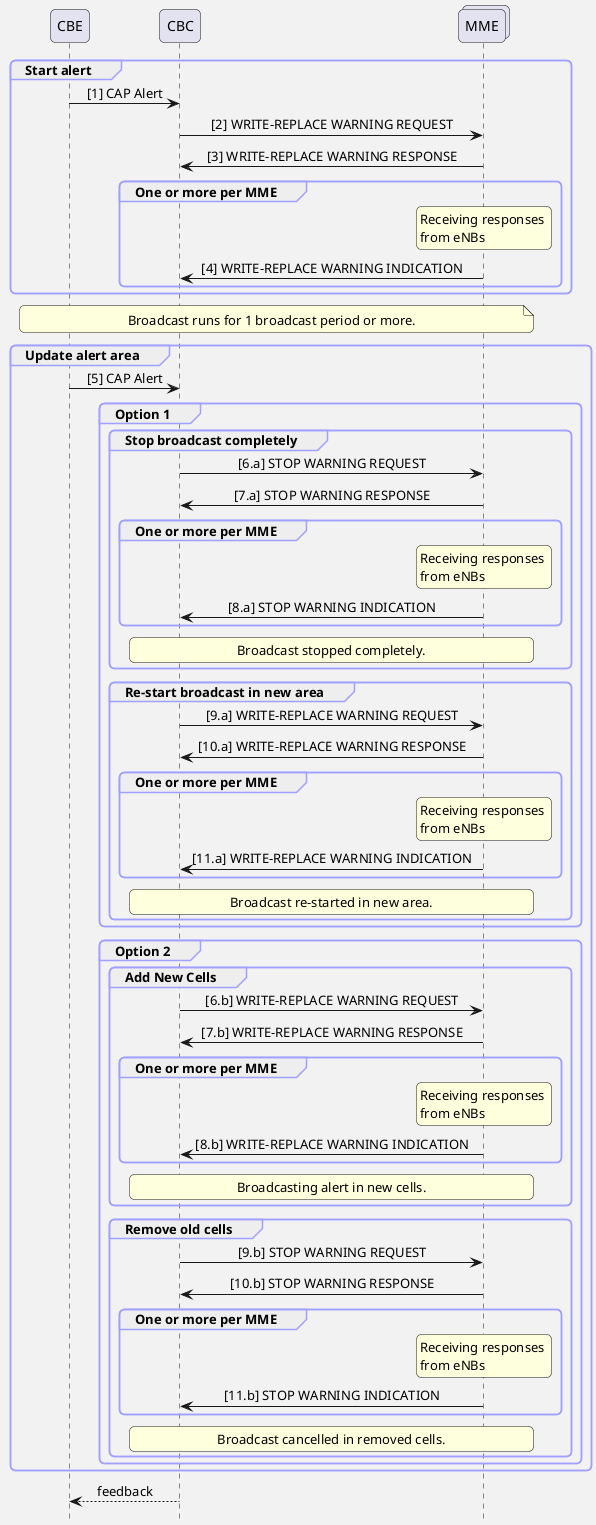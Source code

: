 @startuml
hide footbox
skinparam Shadowing false
skinparam BackgroundColor #f2f2f2
skinparam SequenceGroupBodyBackgroundColor transparent
skinparam roundcorner 10
skinparam ParticipantPadding 30
skinparam BoxPadding 10
skinparam SequenceGroupBorderColor #a0a0ff
skinparam SequenceMessageAlign center

participant CBE as cbe
participant CBC as cbc
collections MME as mme

group Start alert
    cbe -> cbc: [1] CAP Alert
    cbc -> mme: [2] WRITE-REPLACE WARNING REQUEST
    mme -> cbc: [3] WRITE-REPLACE WARNING RESPONSE
    group One or more per MME
        rnote over mme
            Receiving responses 
            from eNBs
        endrnote
        mme -> cbc: [4] WRITE-REPLACE WARNING INDICATION
    end
end
note across: Broadcast runs for 1 broadcast period or more.

group Update alert area
    cbe -> cbc: [5] CAP Alert
    group Option 1
        group Stop broadcast completely
            cbc -> mme: [6.a] STOP WARNING REQUEST
            mme -> cbc: [7.a] STOP WARNING RESPONSE
            group One or more per MME
                rnote over mme
                    Receiving responses 
                    from eNBs
                endrnote
                mme -> cbc: [8.a] STOP WARNING INDICATION
            end
            rnote over cbc, mme
                Broadcast stopped completely.
            endrnote
        end
        group Re-start broadcast in new area
            cbc -> mme: [9.a] WRITE-REPLACE WARNING REQUEST
            mme -> cbc: [10.a] WRITE-REPLACE WARNING RESPONSE
            group One or more per MME
                rnote over mme
                    Receiving responses 
                    from eNBs
                endrnote
                mme -> cbc: [11.a] WRITE-REPLACE WARNING INDICATION
            end
            rnote over cbc, mme
                Broadcast re-started in new area.
            endrnote
        end
    end
    group Option 2
        group Add New Cells
            cbc -> mme: [6.b] WRITE-REPLACE WARNING REQUEST
            mme -> cbc: [7.b] WRITE-REPLACE WARNING RESPONSE
            group One or more per MME
                rnote over mme
                    Receiving responses 
                    from eNBs
                endrnote
                mme -> cbc: [8.b] WRITE-REPLACE WARNING INDICATION
            end
            rnote over cbc, mme
                Broadcasting alert in new cells.
            endrnote
        end
        group Remove old cells
            cbc -> mme: [9.b] STOP WARNING REQUEST
            mme -> cbc: [10.b] STOP WARNING RESPONSE
            group One or more per MME
                rnote over mme
                    Receiving responses 
                    from eNBs
                endrnote
                mme -> cbc: [11.b] STOP WARNING INDICATION
            end
            rnote over cbc, mme
                Broadcast cancelled in removed cells.
            endrnote
        end
    end
end
cbc --> cbe: feedback
@enduml